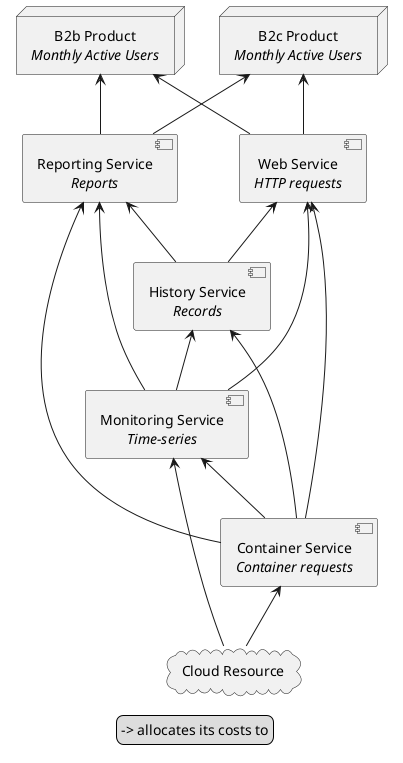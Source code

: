 @startuml

skinparam defaultTextAlignment center

node B2cProduct as "B2c Product\n//Monthly Active Users//"
node B2bProduct as "B2b Product\n//Monthly Active Users//"

component WebService as "Web Service\n//HTTP requests//"
component ReportingService as "Reporting Service\n//Reports//"
component HistoryService as "History Service\n//Records//"
component MonitoringService as "Monitoring Service\n//Time-series//"
component ContainerService as "Container Service\n//Container requests//"

cloud CloudResource as "Cloud Resource"

B2cProduct <-down- WebService
B2cProduct <-down- ReportingService

B2bProduct <-down- WebService
B2bProduct <-down- ReportingService

WebService <-down- HistoryService
WebService <-down- ContainerService
WebService <-down- MonitoringService

ReportingService <-down- HistoryService
ReportingService <-down- ContainerService
ReportingService <-down- MonitoringService

HistoryService <-down- ContainerService
HistoryService <-down- MonitoringService

MonitoringService <-down- ContainerService
MonitoringService <-down- CloudResource

ContainerService <-down- CloudResource

legend
-> allocates its costs to
end legend

@enduml
